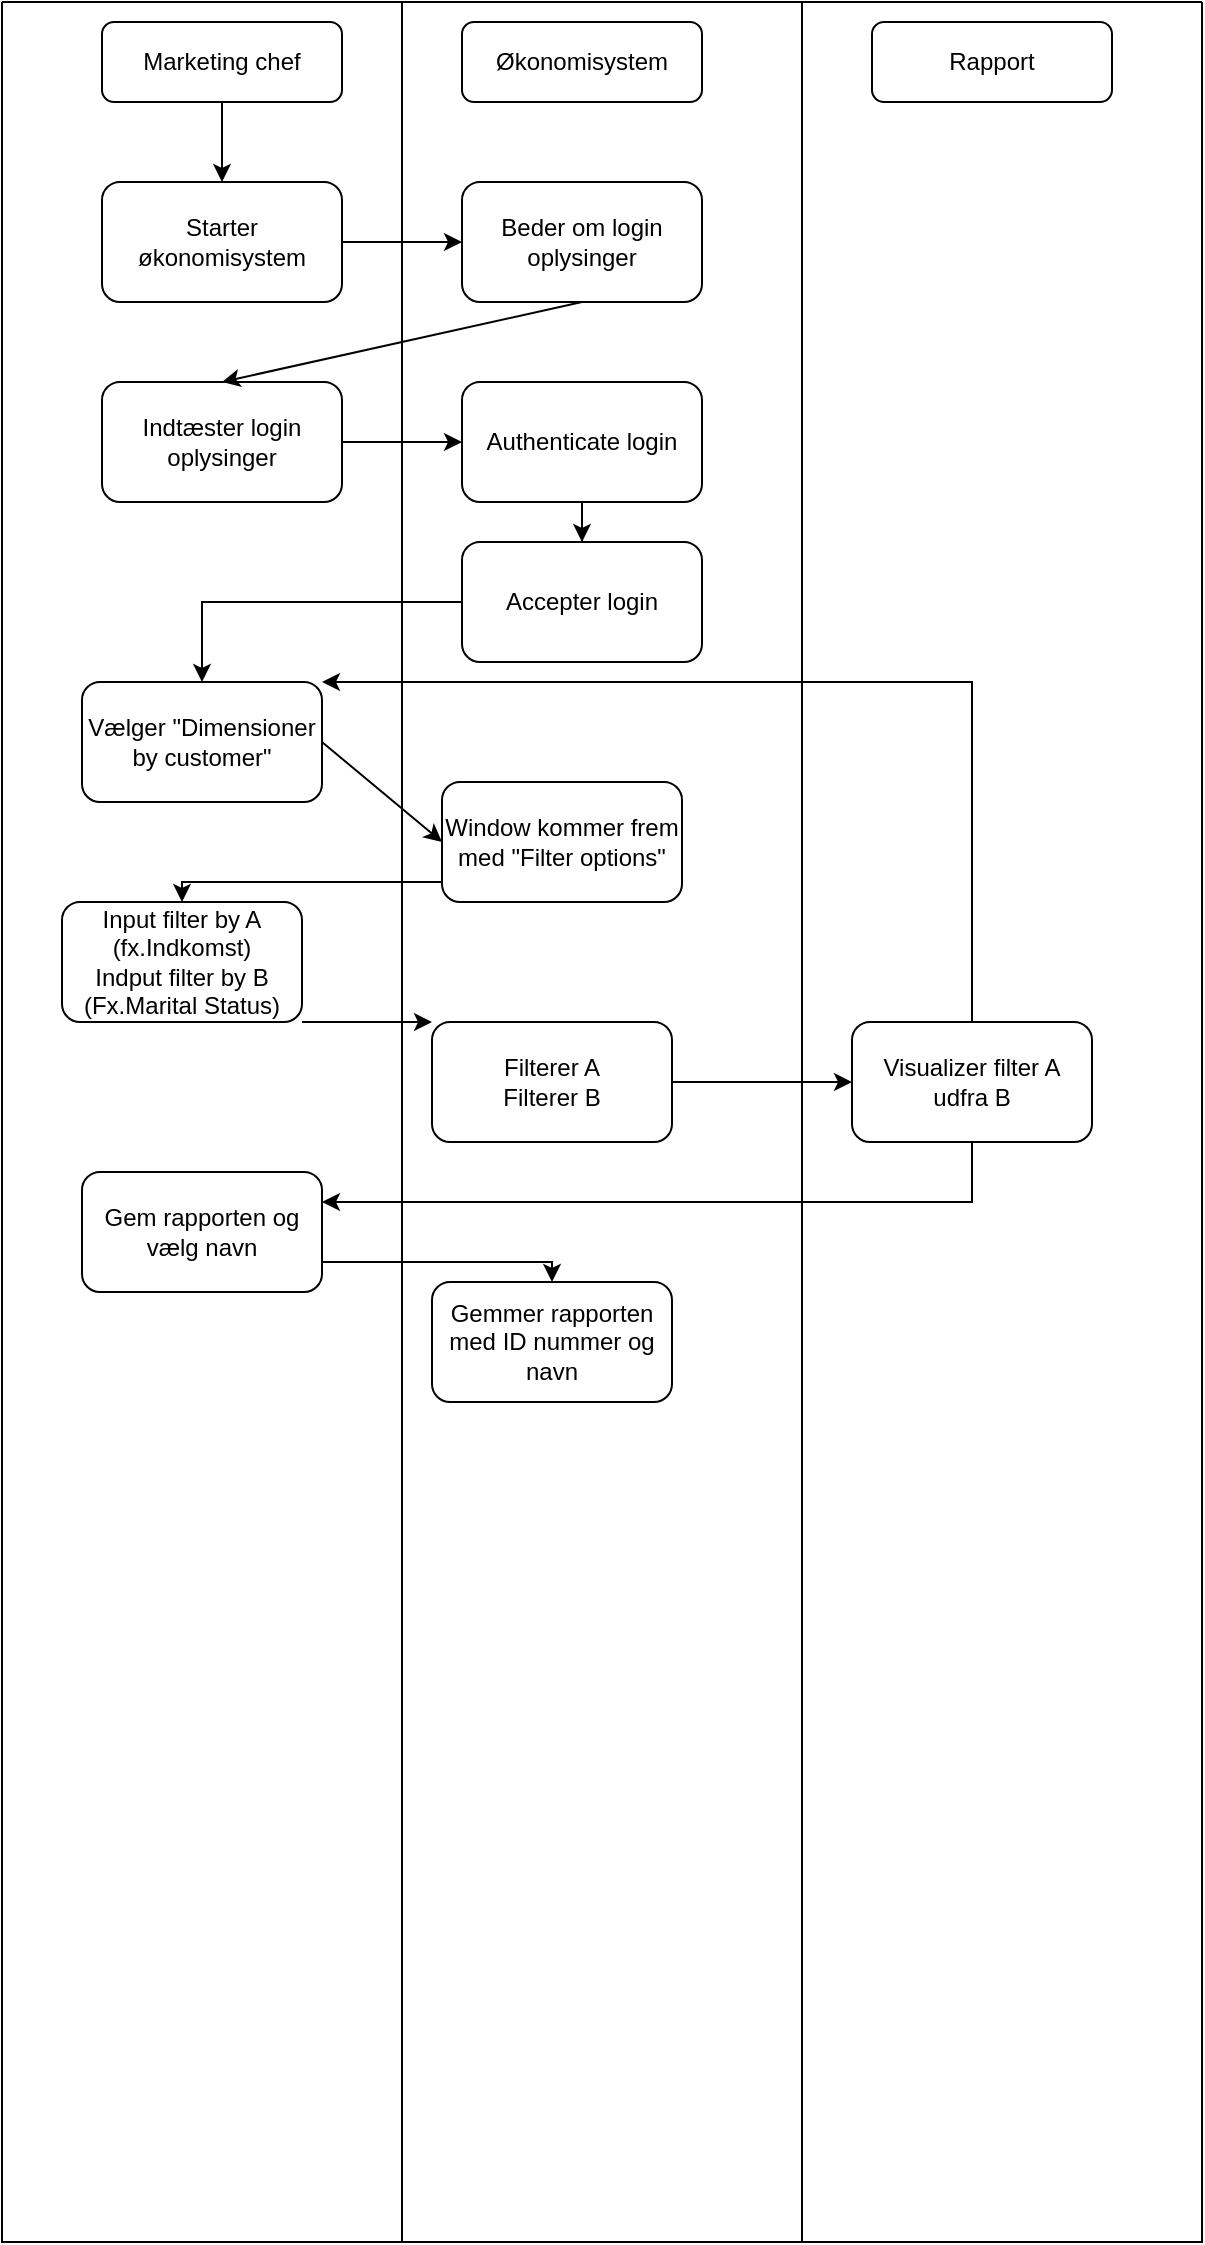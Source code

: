 <mxfile version="15.6.2" type="github">
  <diagram id="C5RBs43oDa-KdzZeNtuy" name="Page-1">
    <mxGraphModel dx="914" dy="619" grid="1" gridSize="10" guides="1" tooltips="1" connect="1" arrows="1" fold="1" page="1" pageScale="1" pageWidth="827" pageHeight="1169" math="0" shadow="0">
      <root>
        <mxCell id="WIyWlLk6GJQsqaUBKTNV-0" />
        <mxCell id="WIyWlLk6GJQsqaUBKTNV-1" parent="WIyWlLk6GJQsqaUBKTNV-0" />
        <mxCell id="kapqsO1IGRCeIKejU_jP-0" value="" style="swimlane;startSize=0;" vertex="1" parent="WIyWlLk6GJQsqaUBKTNV-1">
          <mxGeometry width="200" height="1120" as="geometry" />
        </mxCell>
        <mxCell id="kapqsO1IGRCeIKejU_jP-23" value="" style="edgeStyle=orthogonalEdgeStyle;rounded=0;orthogonalLoop=1;jettySize=auto;html=1;" edge="1" parent="kapqsO1IGRCeIKejU_jP-0" source="WIyWlLk6GJQsqaUBKTNV-3" target="kapqsO1IGRCeIKejU_jP-19">
          <mxGeometry relative="1" as="geometry" />
        </mxCell>
        <mxCell id="WIyWlLk6GJQsqaUBKTNV-3" value="Marketing chef" style="rounded=1;whiteSpace=wrap;html=1;fontSize=12;glass=0;strokeWidth=1;shadow=0;" parent="kapqsO1IGRCeIKejU_jP-0" vertex="1">
          <mxGeometry x="50" y="10" width="120" height="40" as="geometry" />
        </mxCell>
        <mxCell id="kapqsO1IGRCeIKejU_jP-8" value="Input filter by A (fx.Indkomst)&lt;br&gt;Indput filter by B (Fx.Marital Status)" style="rounded=1;whiteSpace=wrap;html=1;" vertex="1" parent="kapqsO1IGRCeIKejU_jP-0">
          <mxGeometry x="30" y="450" width="120" height="60" as="geometry" />
        </mxCell>
        <mxCell id="kapqsO1IGRCeIKejU_jP-19" value="Starter økonomisystem" style="rounded=1;whiteSpace=wrap;html=1;" vertex="1" parent="kapqsO1IGRCeIKejU_jP-0">
          <mxGeometry x="50" y="90" width="120" height="60" as="geometry" />
        </mxCell>
        <mxCell id="kapqsO1IGRCeIKejU_jP-21" value="Indtæster login oplysinger" style="rounded=1;whiteSpace=wrap;html=1;" vertex="1" parent="kapqsO1IGRCeIKejU_jP-0">
          <mxGeometry x="50" y="190" width="120" height="60" as="geometry" />
        </mxCell>
        <mxCell id="kapqsO1IGRCeIKejU_jP-30" value="Vælger &quot;Dimensioner by customer&quot;" style="whiteSpace=wrap;html=1;rounded=1;" vertex="1" parent="kapqsO1IGRCeIKejU_jP-0">
          <mxGeometry x="40" y="340" width="120" height="60" as="geometry" />
        </mxCell>
        <mxCell id="kapqsO1IGRCeIKejU_jP-42" value="Gem rapporten og vælg navn" style="rounded=1;whiteSpace=wrap;html=1;" vertex="1" parent="kapqsO1IGRCeIKejU_jP-0">
          <mxGeometry x="40" y="585" width="120" height="60" as="geometry" />
        </mxCell>
        <mxCell id="kapqsO1IGRCeIKejU_jP-2" value="" style="swimlane;startSize=0;" vertex="1" parent="WIyWlLk6GJQsqaUBKTNV-1">
          <mxGeometry x="400" width="200" height="1120" as="geometry" />
        </mxCell>
        <mxCell id="kapqsO1IGRCeIKejU_jP-6" value="Rapport" style="rounded=1;whiteSpace=wrap;html=1;fontSize=12;glass=0;strokeWidth=1;shadow=0;" vertex="1" parent="kapqsO1IGRCeIKejU_jP-2">
          <mxGeometry x="35" y="10" width="120" height="40" as="geometry" />
        </mxCell>
        <mxCell id="kapqsO1IGRCeIKejU_jP-10" value="Visualizer filter A udfra B" style="rounded=1;whiteSpace=wrap;html=1;" vertex="1" parent="kapqsO1IGRCeIKejU_jP-2">
          <mxGeometry x="25" y="510" width="120" height="60" as="geometry" />
        </mxCell>
        <mxCell id="kapqsO1IGRCeIKejU_jP-5" value="" style="swimlane;startSize=0;" vertex="1" parent="WIyWlLk6GJQsqaUBKTNV-1">
          <mxGeometry x="200" width="200" height="1120" as="geometry" />
        </mxCell>
        <mxCell id="kapqsO1IGRCeIKejU_jP-9" value="Filterer A&lt;br&gt;Filterer B" style="rounded=1;whiteSpace=wrap;html=1;" vertex="1" parent="kapqsO1IGRCeIKejU_jP-5">
          <mxGeometry x="15" y="510" width="120" height="60" as="geometry" />
        </mxCell>
        <mxCell id="kapqsO1IGRCeIKejU_jP-20" value="Beder om login oplysinger" style="rounded=1;whiteSpace=wrap;html=1;" vertex="1" parent="kapqsO1IGRCeIKejU_jP-5">
          <mxGeometry x="30" y="90" width="120" height="60" as="geometry" />
        </mxCell>
        <mxCell id="kapqsO1IGRCeIKejU_jP-22" value="Authenticate login" style="rounded=1;whiteSpace=wrap;html=1;" vertex="1" parent="kapqsO1IGRCeIKejU_jP-5">
          <mxGeometry x="30" y="190" width="120" height="60" as="geometry" />
        </mxCell>
        <mxCell id="kapqsO1IGRCeIKejU_jP-4" value="Økonomisystem" style="rounded=1;whiteSpace=wrap;html=1;fontSize=12;glass=0;strokeWidth=1;shadow=0;" vertex="1" parent="kapqsO1IGRCeIKejU_jP-5">
          <mxGeometry x="30" y="10" width="120" height="40" as="geometry" />
        </mxCell>
        <mxCell id="kapqsO1IGRCeIKejU_jP-28" value="Accepter login" style="whiteSpace=wrap;html=1;rounded=1;" vertex="1" parent="kapqsO1IGRCeIKejU_jP-5">
          <mxGeometry x="30" y="270" width="120" height="60" as="geometry" />
        </mxCell>
        <mxCell id="kapqsO1IGRCeIKejU_jP-29" value="" style="edgeStyle=orthogonalEdgeStyle;rounded=0;orthogonalLoop=1;jettySize=auto;html=1;" edge="1" parent="kapqsO1IGRCeIKejU_jP-5" source="kapqsO1IGRCeIKejU_jP-22" target="kapqsO1IGRCeIKejU_jP-28">
          <mxGeometry relative="1" as="geometry" />
        </mxCell>
        <mxCell id="kapqsO1IGRCeIKejU_jP-34" value="Window kommer frem med &quot;Filter options&quot;" style="whiteSpace=wrap;html=1;rounded=1;" vertex="1" parent="kapqsO1IGRCeIKejU_jP-5">
          <mxGeometry x="20" y="390" width="120" height="60" as="geometry" />
        </mxCell>
        <mxCell id="kapqsO1IGRCeIKejU_jP-45" value="Gemmer rapporten med ID nummer og navn" style="rounded=1;whiteSpace=wrap;html=1;" vertex="1" parent="kapqsO1IGRCeIKejU_jP-5">
          <mxGeometry x="15" y="640" width="120" height="60" as="geometry" />
        </mxCell>
        <mxCell id="kapqsO1IGRCeIKejU_jP-13" value="" style="edgeStyle=orthogonalEdgeStyle;rounded=0;orthogonalLoop=1;jettySize=auto;html=1;" edge="1" parent="WIyWlLk6GJQsqaUBKTNV-1" source="kapqsO1IGRCeIKejU_jP-9" target="kapqsO1IGRCeIKejU_jP-10">
          <mxGeometry relative="1" as="geometry" />
        </mxCell>
        <mxCell id="kapqsO1IGRCeIKejU_jP-18" value="" style="edgeStyle=orthogonalEdgeStyle;rounded=0;orthogonalLoop=1;jettySize=auto;html=1;exitX=0.5;exitY=0;exitDx=0;exitDy=0;entryX=1;entryY=0;entryDx=0;entryDy=0;" edge="1" parent="WIyWlLk6GJQsqaUBKTNV-1" source="kapqsO1IGRCeIKejU_jP-10" target="kapqsO1IGRCeIKejU_jP-30">
          <mxGeometry relative="1" as="geometry">
            <mxPoint x="270" y="610" as="targetPoint" />
            <Array as="points">
              <mxPoint x="485" y="340" />
            </Array>
          </mxGeometry>
        </mxCell>
        <mxCell id="kapqsO1IGRCeIKejU_jP-24" value="" style="edgeStyle=orthogonalEdgeStyle;rounded=0;orthogonalLoop=1;jettySize=auto;html=1;" edge="1" parent="WIyWlLk6GJQsqaUBKTNV-1" source="kapqsO1IGRCeIKejU_jP-19" target="kapqsO1IGRCeIKejU_jP-20">
          <mxGeometry relative="1" as="geometry" />
        </mxCell>
        <mxCell id="kapqsO1IGRCeIKejU_jP-26" value="" style="endArrow=classic;html=1;rounded=0;entryX=0.5;entryY=0;entryDx=0;entryDy=0;exitX=0.5;exitY=1;exitDx=0;exitDy=0;" edge="1" parent="WIyWlLk6GJQsqaUBKTNV-1" source="kapqsO1IGRCeIKejU_jP-20" target="kapqsO1IGRCeIKejU_jP-21">
          <mxGeometry width="50" height="50" relative="1" as="geometry">
            <mxPoint x="340" y="290" as="sourcePoint" />
            <mxPoint x="390" y="240" as="targetPoint" />
          </mxGeometry>
        </mxCell>
        <mxCell id="kapqsO1IGRCeIKejU_jP-27" value="" style="edgeStyle=orthogonalEdgeStyle;rounded=0;orthogonalLoop=1;jettySize=auto;html=1;" edge="1" parent="WIyWlLk6GJQsqaUBKTNV-1" source="kapqsO1IGRCeIKejU_jP-21" target="kapqsO1IGRCeIKejU_jP-22">
          <mxGeometry relative="1" as="geometry" />
        </mxCell>
        <mxCell id="kapqsO1IGRCeIKejU_jP-31" value="" style="edgeStyle=orthogonalEdgeStyle;rounded=0;orthogonalLoop=1;jettySize=auto;html=1;" edge="1" parent="WIyWlLk6GJQsqaUBKTNV-1" source="kapqsO1IGRCeIKejU_jP-28" target="kapqsO1IGRCeIKejU_jP-30">
          <mxGeometry relative="1" as="geometry" />
        </mxCell>
        <mxCell id="kapqsO1IGRCeIKejU_jP-38" value="" style="endArrow=classic;html=1;rounded=0;exitX=1;exitY=1;exitDx=0;exitDy=0;entryX=0;entryY=0;entryDx=0;entryDy=0;" edge="1" parent="WIyWlLk6GJQsqaUBKTNV-1" source="kapqsO1IGRCeIKejU_jP-8" target="kapqsO1IGRCeIKejU_jP-9">
          <mxGeometry width="50" height="50" relative="1" as="geometry">
            <mxPoint x="310" y="530" as="sourcePoint" />
            <mxPoint x="360" y="480" as="targetPoint" />
          </mxGeometry>
        </mxCell>
        <mxCell id="kapqsO1IGRCeIKejU_jP-36" value="" style="endArrow=classic;html=1;rounded=0;entryX=0;entryY=0.5;entryDx=0;entryDy=0;exitX=1;exitY=0.5;exitDx=0;exitDy=0;" edge="1" parent="WIyWlLk6GJQsqaUBKTNV-1" source="kapqsO1IGRCeIKejU_jP-30" target="kapqsO1IGRCeIKejU_jP-34">
          <mxGeometry width="50" height="50" relative="1" as="geometry">
            <mxPoint x="150" y="390" as="sourcePoint" />
            <mxPoint x="360" y="320" as="targetPoint" />
          </mxGeometry>
        </mxCell>
        <mxCell id="kapqsO1IGRCeIKejU_jP-37" value="" style="edgeStyle=orthogonalEdgeStyle;rounded=0;orthogonalLoop=1;jettySize=auto;html=1;entryX=0.5;entryY=0;entryDx=0;entryDy=0;" edge="1" parent="WIyWlLk6GJQsqaUBKTNV-1" source="kapqsO1IGRCeIKejU_jP-34" target="kapqsO1IGRCeIKejU_jP-8">
          <mxGeometry relative="1" as="geometry">
            <mxPoint x="150" y="450" as="targetPoint" />
            <Array as="points">
              <mxPoint x="90" y="440" />
            </Array>
          </mxGeometry>
        </mxCell>
        <mxCell id="kapqsO1IGRCeIKejU_jP-44" value="" style="edgeStyle=orthogonalEdgeStyle;rounded=0;orthogonalLoop=1;jettySize=auto;html=1;" edge="1" parent="WIyWlLk6GJQsqaUBKTNV-1" source="kapqsO1IGRCeIKejU_jP-10">
          <mxGeometry relative="1" as="geometry">
            <mxPoint x="160" y="600" as="targetPoint" />
            <Array as="points">
              <mxPoint x="485" y="600" />
              <mxPoint x="160" y="600" />
            </Array>
          </mxGeometry>
        </mxCell>
        <mxCell id="kapqsO1IGRCeIKejU_jP-46" value="" style="edgeStyle=orthogonalEdgeStyle;rounded=0;orthogonalLoop=1;jettySize=auto;html=1;" edge="1" parent="WIyWlLk6GJQsqaUBKTNV-1" target="kapqsO1IGRCeIKejU_jP-45">
          <mxGeometry relative="1" as="geometry">
            <mxPoint x="160" y="630" as="sourcePoint" />
            <Array as="points">
              <mxPoint x="275" y="630" />
            </Array>
          </mxGeometry>
        </mxCell>
      </root>
    </mxGraphModel>
  </diagram>
</mxfile>
